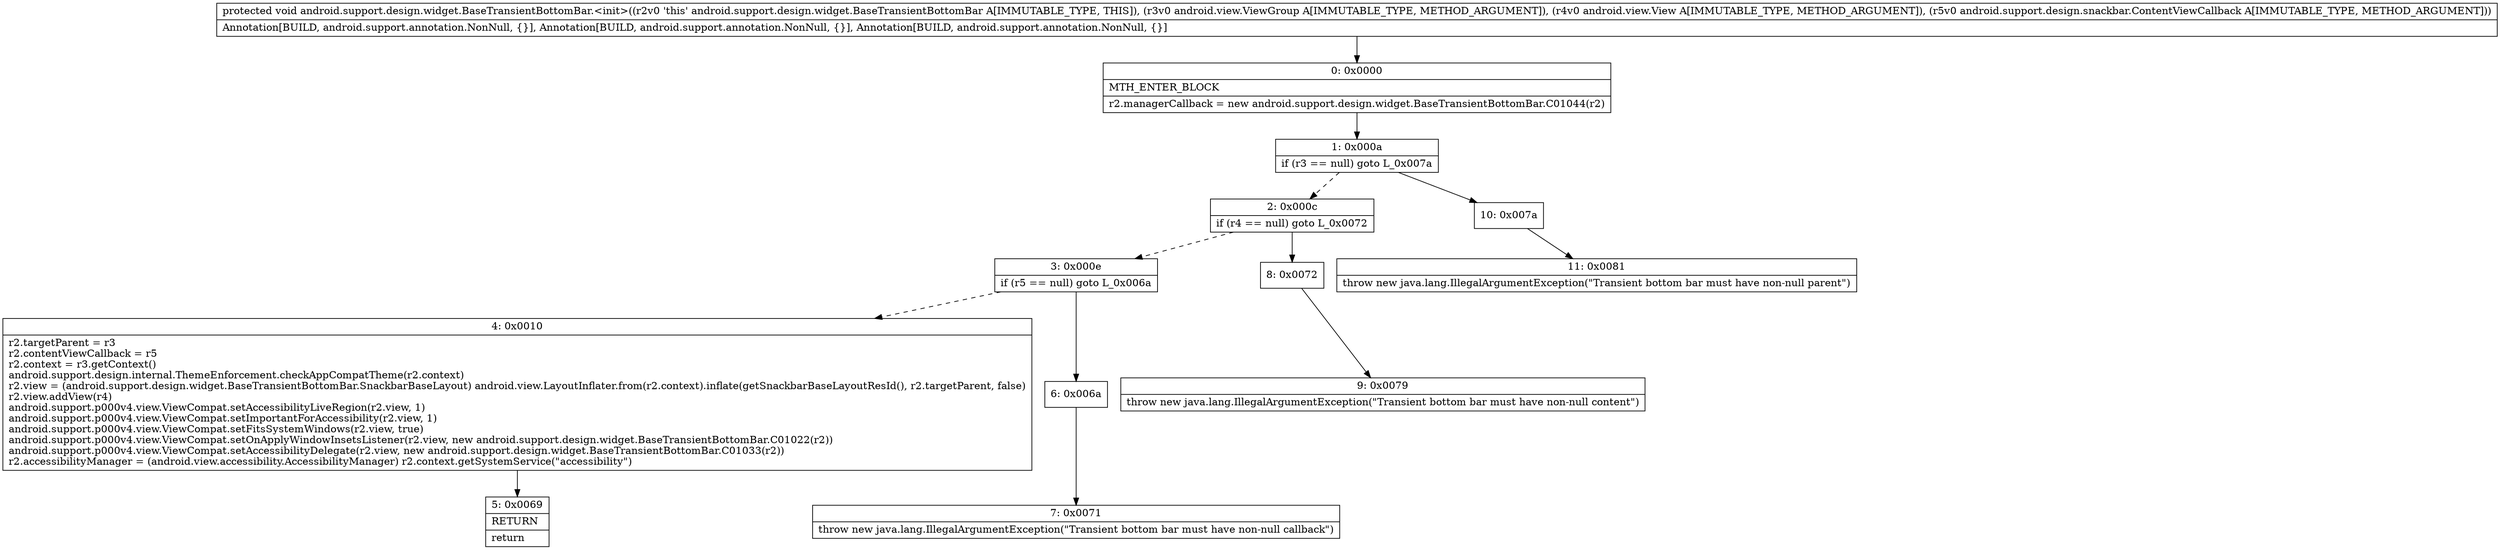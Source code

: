 digraph "CFG forandroid.support.design.widget.BaseTransientBottomBar.\<init\>(Landroid\/view\/ViewGroup;Landroid\/view\/View;Landroid\/support\/design\/snackbar\/ContentViewCallback;)V" {
Node_0 [shape=record,label="{0\:\ 0x0000|MTH_ENTER_BLOCK\l|r2.managerCallback = new android.support.design.widget.BaseTransientBottomBar.C01044(r2)\l}"];
Node_1 [shape=record,label="{1\:\ 0x000a|if (r3 == null) goto L_0x007a\l}"];
Node_2 [shape=record,label="{2\:\ 0x000c|if (r4 == null) goto L_0x0072\l}"];
Node_3 [shape=record,label="{3\:\ 0x000e|if (r5 == null) goto L_0x006a\l}"];
Node_4 [shape=record,label="{4\:\ 0x0010|r2.targetParent = r3\lr2.contentViewCallback = r5\lr2.context = r3.getContext()\landroid.support.design.internal.ThemeEnforcement.checkAppCompatTheme(r2.context)\lr2.view = (android.support.design.widget.BaseTransientBottomBar.SnackbarBaseLayout) android.view.LayoutInflater.from(r2.context).inflate(getSnackbarBaseLayoutResId(), r2.targetParent, false)\lr2.view.addView(r4)\landroid.support.p000v4.view.ViewCompat.setAccessibilityLiveRegion(r2.view, 1)\landroid.support.p000v4.view.ViewCompat.setImportantForAccessibility(r2.view, 1)\landroid.support.p000v4.view.ViewCompat.setFitsSystemWindows(r2.view, true)\landroid.support.p000v4.view.ViewCompat.setOnApplyWindowInsetsListener(r2.view, new android.support.design.widget.BaseTransientBottomBar.C01022(r2))\landroid.support.p000v4.view.ViewCompat.setAccessibilityDelegate(r2.view, new android.support.design.widget.BaseTransientBottomBar.C01033(r2))\lr2.accessibilityManager = (android.view.accessibility.AccessibilityManager) r2.context.getSystemService(\"accessibility\")\l}"];
Node_5 [shape=record,label="{5\:\ 0x0069|RETURN\l|return\l}"];
Node_6 [shape=record,label="{6\:\ 0x006a}"];
Node_7 [shape=record,label="{7\:\ 0x0071|throw new java.lang.IllegalArgumentException(\"Transient bottom bar must have non\-null callback\")\l}"];
Node_8 [shape=record,label="{8\:\ 0x0072}"];
Node_9 [shape=record,label="{9\:\ 0x0079|throw new java.lang.IllegalArgumentException(\"Transient bottom bar must have non\-null content\")\l}"];
Node_10 [shape=record,label="{10\:\ 0x007a}"];
Node_11 [shape=record,label="{11\:\ 0x0081|throw new java.lang.IllegalArgumentException(\"Transient bottom bar must have non\-null parent\")\l}"];
MethodNode[shape=record,label="{protected void android.support.design.widget.BaseTransientBottomBar.\<init\>((r2v0 'this' android.support.design.widget.BaseTransientBottomBar A[IMMUTABLE_TYPE, THIS]), (r3v0 android.view.ViewGroup A[IMMUTABLE_TYPE, METHOD_ARGUMENT]), (r4v0 android.view.View A[IMMUTABLE_TYPE, METHOD_ARGUMENT]), (r5v0 android.support.design.snackbar.ContentViewCallback A[IMMUTABLE_TYPE, METHOD_ARGUMENT]))  | Annotation[BUILD, android.support.annotation.NonNull, \{\}], Annotation[BUILD, android.support.annotation.NonNull, \{\}], Annotation[BUILD, android.support.annotation.NonNull, \{\}]\l}"];
MethodNode -> Node_0;
Node_0 -> Node_1;
Node_1 -> Node_2[style=dashed];
Node_1 -> Node_10;
Node_2 -> Node_3[style=dashed];
Node_2 -> Node_8;
Node_3 -> Node_4[style=dashed];
Node_3 -> Node_6;
Node_4 -> Node_5;
Node_6 -> Node_7;
Node_8 -> Node_9;
Node_10 -> Node_11;
}

